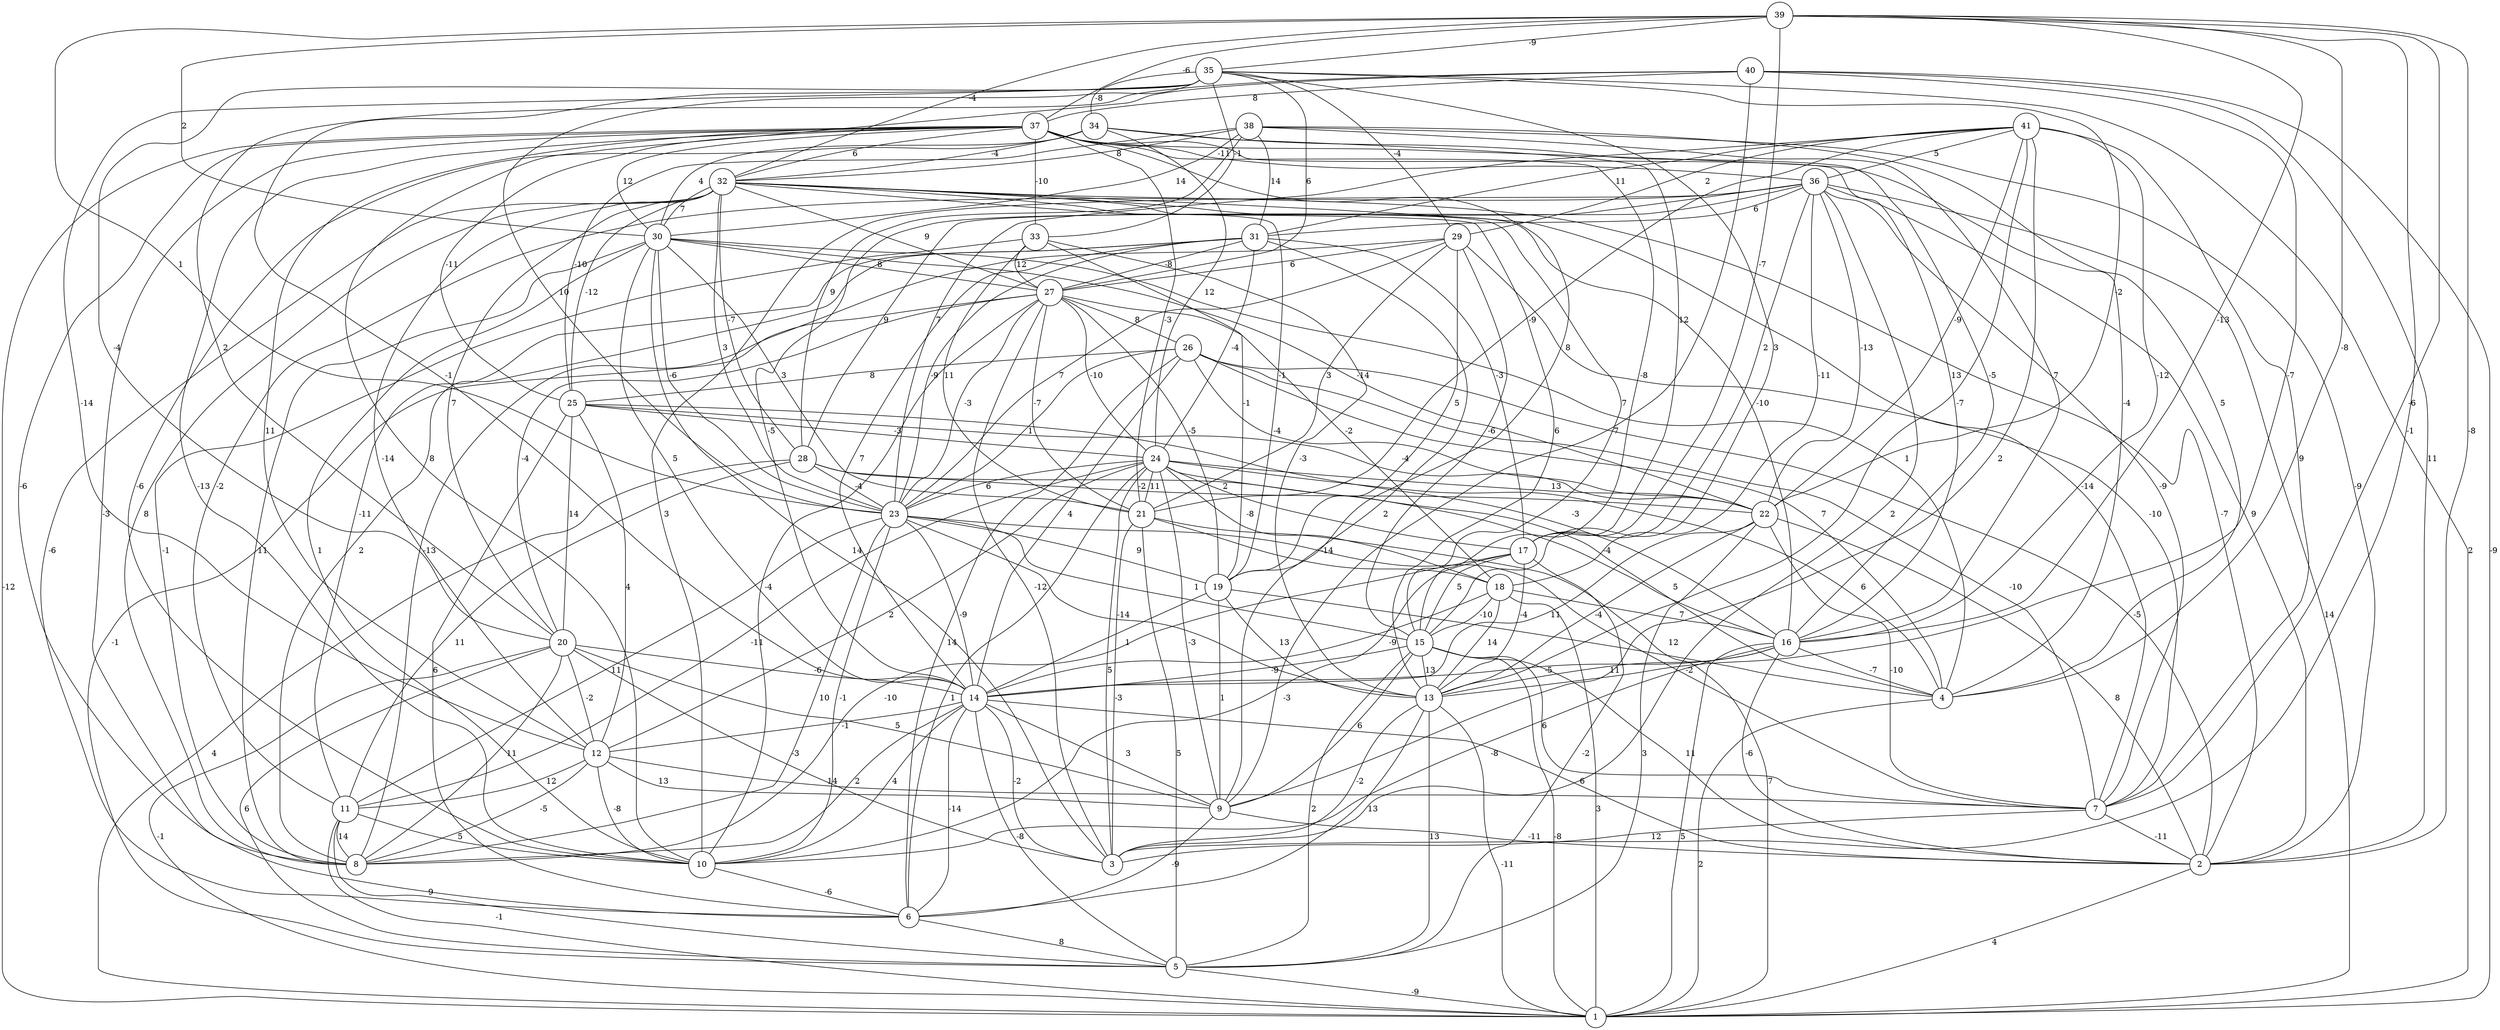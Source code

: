 graph { 
	 fontname="Helvetica,Arial,sans-serif" 
	 node [shape = circle]; 
	 41 -- 7 [label = "9"];
	 41 -- 9 [label = "2"];
	 41 -- 13 [label = "-7"];
	 41 -- 16 [label = "-12"];
	 41 -- 21 [label = "-9"];
	 41 -- 22 [label = "-9"];
	 41 -- 23 [label = "7"];
	 41 -- 29 [label = "2"];
	 41 -- 31 [label = "11"];
	 41 -- 36 [label = "5"];
	 40 -- 1 [label = "-9"];
	 40 -- 2 [label = "11"];
	 40 -- 9 [label = "7"];
	 40 -- 10 [label = "8"];
	 40 -- 13 [label = "-7"];
	 40 -- 20 [label = "2"];
	 40 -- 37 [label = "8"];
	 39 -- 2 [label = "-8"];
	 39 -- 3 [label = "-1"];
	 39 -- 4 [label = "-8"];
	 39 -- 7 [label = "-6"];
	 39 -- 16 [label = "-13"];
	 39 -- 17 [label = "-7"];
	 39 -- 23 [label = "1"];
	 39 -- 30 [label = "2"];
	 39 -- 32 [label = "-4"];
	 39 -- 35 [label = "-9"];
	 39 -- 37 [label = "-6"];
	 38 -- 2 [label = "-9"];
	 38 -- 4 [label = "5"];
	 38 -- 16 [label = "7"];
	 38 -- 25 [label = "-10"];
	 38 -- 28 [label = "9"];
	 38 -- 30 [label = "14"];
	 38 -- 31 [label = "14"];
	 38 -- 32 [label = "8"];
	 37 -- 1 [label = "-12"];
	 37 -- 4 [label = "-4"];
	 37 -- 6 [label = "-3"];
	 37 -- 8 [label = "-6"];
	 37 -- 10 [label = "-13"];
	 37 -- 12 [label = "11"];
	 37 -- 15 [label = "-8"];
	 37 -- 16 [label = "13"];
	 37 -- 19 [label = "8"];
	 37 -- 21 [label = "-3"];
	 37 -- 25 [label = "-11"];
	 37 -- 30 [label = "12"];
	 37 -- 32 [label = "6"];
	 37 -- 33 [label = "-10"];
	 37 -- 36 [label = "-11"];
	 36 -- 1 [label = "14"];
	 36 -- 2 [label = "9"];
	 36 -- 3 [label = "2"];
	 36 -- 7 [label = "-9"];
	 36 -- 10 [label = "3"];
	 36 -- 11 [label = "-2"];
	 36 -- 14 [label = "-5"];
	 36 -- 17 [label = "2"];
	 36 -- 18 [label = "-11"];
	 36 -- 22 [label = "-13"];
	 36 -- 28 [label = "9"];
	 36 -- 31 [label = "6"];
	 35 -- 1 [label = "2"];
	 35 -- 12 [label = "-14"];
	 35 -- 14 [label = "-1"];
	 35 -- 15 [label = "3"];
	 35 -- 20 [label = "-4"];
	 35 -- 22 [label = "-2"];
	 35 -- 23 [label = "10"];
	 35 -- 27 [label = "6"];
	 35 -- 29 [label = "-4"];
	 35 -- 33 [label = "-1"];
	 35 -- 34 [label = "-8"];
	 34 -- 10 [label = "-6"];
	 34 -- 16 [label = "-5"];
	 34 -- 17 [label = "12"];
	 34 -- 24 [label = "12"];
	 34 -- 30 [label = "4"];
	 34 -- 32 [label = "-4"];
	 33 -- 8 [label = "-1"];
	 33 -- 13 [label = "-3"];
	 33 -- 19 [label = "-1"];
	 33 -- 21 [label = "11"];
	 33 -- 27 [label = "12"];
	 32 -- 2 [label = "-7"];
	 32 -- 6 [label = "-6"];
	 32 -- 7 [label = "-14"];
	 32 -- 8 [label = "8"];
	 32 -- 12 [label = "-14"];
	 32 -- 13 [label = "6"];
	 32 -- 15 [label = "7"];
	 32 -- 16 [label = "-10"];
	 32 -- 19 [label = "-1"];
	 32 -- 20 [label = "7"];
	 32 -- 23 [label = "3"];
	 32 -- 25 [label = "-12"];
	 32 -- 27 [label = "9"];
	 32 -- 28 [label = "-7"];
	 32 -- 30 [label = "7"];
	 31 -- 8 [label = "2"];
	 31 -- 9 [label = "2"];
	 31 -- 11 [label = "-11"];
	 31 -- 14 [label = "7"];
	 31 -- 17 [label = "-3"];
	 31 -- 23 [label = "-9"];
	 31 -- 24 [label = "-4"];
	 31 -- 27 [label = "-8"];
	 30 -- 3 [label = "14"];
	 30 -- 4 [label = "1"];
	 30 -- 8 [label = "11"];
	 30 -- 10 [label = "1"];
	 30 -- 14 [label = "5"];
	 30 -- 21 [label = "3"];
	 30 -- 22 [label = "-14"];
	 30 -- 23 [label = "-6"];
	 30 -- 27 [label = "8"];
	 29 -- 7 [label = "-10"];
	 29 -- 8 [label = "-13"];
	 29 -- 15 [label = "-6"];
	 29 -- 19 [label = "5"];
	 29 -- 21 [label = "3"];
	 29 -- 23 [label = "7"];
	 29 -- 27 [label = "6"];
	 28 -- 1 [label = "4"];
	 28 -- 4 [label = "5"];
	 28 -- 11 [label = "11"];
	 28 -- 22 [label = "-2"];
	 28 -- 23 [label = "-4"];
	 27 -- 3 [label = "-12"];
	 27 -- 5 [label = "-1"];
	 27 -- 10 [label = "-4"];
	 27 -- 18 [label = "-2"];
	 27 -- 19 [label = "-5"];
	 27 -- 20 [label = "-4"];
	 27 -- 21 [label = "-7"];
	 27 -- 23 [label = "-3"];
	 27 -- 24 [label = "-10"];
	 27 -- 26 [label = "8"];
	 26 -- 2 [label = "-5"];
	 26 -- 4 [label = "7"];
	 26 -- 6 [label = "14"];
	 26 -- 7 [label = "-10"];
	 26 -- 14 [label = "4"];
	 26 -- 22 [label = "-4"];
	 26 -- 23 [label = "1"];
	 26 -- 25 [label = "8"];
	 25 -- 6 [label = "6"];
	 25 -- 12 [label = "4"];
	 25 -- 16 [label = "-3"];
	 25 -- 20 [label = "14"];
	 25 -- 22 [label = "-4"];
	 25 -- 24 [label = "-3"];
	 24 -- 3 [label = "5"];
	 24 -- 4 [label = "6"];
	 24 -- 6 [label = "1"];
	 24 -- 9 [label = "-3"];
	 24 -- 11 [label = "-11"];
	 24 -- 12 [label = "2"];
	 24 -- 16 [label = "-4"];
	 24 -- 17 [label = "2"];
	 24 -- 18 [label = "-8"];
	 24 -- 21 [label = "11"];
	 24 -- 22 [label = "13"];
	 24 -- 23 [label = "6"];
	 23 -- 7 [label = "-2"];
	 23 -- 8 [label = "10"];
	 23 -- 10 [label = "-1"];
	 23 -- 11 [label = "11"];
	 23 -- 13 [label = "-14"];
	 23 -- 14 [label = "-9"];
	 23 -- 15 [label = "1"];
	 23 -- 19 [label = "9"];
	 22 -- 2 [label = "8"];
	 22 -- 5 [label = "3"];
	 22 -- 7 [label = "-10"];
	 22 -- 13 [label = "-4"];
	 22 -- 14 [label = "11"];
	 21 -- 1 [label = "7"];
	 21 -- 3 [label = "-3"];
	 21 -- 5 [label = "5"];
	 21 -- 18 [label = "-14"];
	 20 -- 1 [label = "-1"];
	 20 -- 3 [label = "-3"];
	 20 -- 5 [label = "6"];
	 20 -- 8 [label = "11"];
	 20 -- 9 [label = "5"];
	 20 -- 12 [label = "-2"];
	 20 -- 14 [label = "-6"];
	 19 -- 4 [label = "12"];
	 19 -- 9 [label = "1"];
	 19 -- 13 [label = "13"];
	 19 -- 14 [label = "1"];
	 18 -- 1 [label = "3"];
	 18 -- 13 [label = "14"];
	 18 -- 14 [label = "-9"];
	 18 -- 15 [label = "-10"];
	 18 -- 16 [label = "7"];
	 17 -- 5 [label = "-2"];
	 17 -- 8 [label = "-10"];
	 17 -- 10 [label = "-3"];
	 17 -- 13 [label = "-4"];
	 17 -- 15 [label = "5"];
	 16 -- 1 [label = "5"];
	 16 -- 2 [label = "-6"];
	 16 -- 4 [label = "-7"];
	 16 -- 10 [label = "-8"];
	 16 -- 13 [label = "11"];
	 16 -- 14 [label = "-5"];
	 15 -- 1 [label = "-8"];
	 15 -- 2 [label = "11"];
	 15 -- 5 [label = "2"];
	 15 -- 7 [label = "6"];
	 15 -- 9 [label = "6"];
	 15 -- 13 [label = "13"];
	 15 -- 14 [label = "-9"];
	 14 -- 2 [label = "6"];
	 14 -- 3 [label = "-2"];
	 14 -- 5 [label = "-8"];
	 14 -- 6 [label = "-14"];
	 14 -- 8 [label = "2"];
	 14 -- 9 [label = "3"];
	 14 -- 10 [label = "4"];
	 14 -- 12 [label = "-1"];
	 13 -- 1 [label = "-11"];
	 13 -- 3 [label = "-2"];
	 13 -- 5 [label = "13"];
	 13 -- 6 [label = "13"];
	 12 -- 7 [label = "14"];
	 12 -- 8 [label = "-5"];
	 12 -- 9 [label = "13"];
	 12 -- 10 [label = "-8"];
	 12 -- 11 [label = "12"];
	 11 -- 1 [label = "-1"];
	 11 -- 5 [label = "9"];
	 11 -- 8 [label = "14"];
	 11 -- 10 [label = "5"];
	 10 -- 6 [label = "-6"];
	 9 -- 2 [label = "-11"];
	 9 -- 6 [label = "-9"];
	 7 -- 2 [label = "-11"];
	 7 -- 3 [label = "12"];
	 6 -- 5 [label = "8"];
	 5 -- 1 [label = "-9"];
	 4 -- 1 [label = "2"];
	 2 -- 1 [label = "4"];
	 1;
	 2;
	 3;
	 4;
	 5;
	 6;
	 7;
	 8;
	 9;
	 10;
	 11;
	 12;
	 13;
	 14;
	 15;
	 16;
	 17;
	 18;
	 19;
	 20;
	 21;
	 22;
	 23;
	 24;
	 25;
	 26;
	 27;
	 28;
	 29;
	 30;
	 31;
	 32;
	 33;
	 34;
	 35;
	 36;
	 37;
	 38;
	 39;
	 40;
	 41;
}
